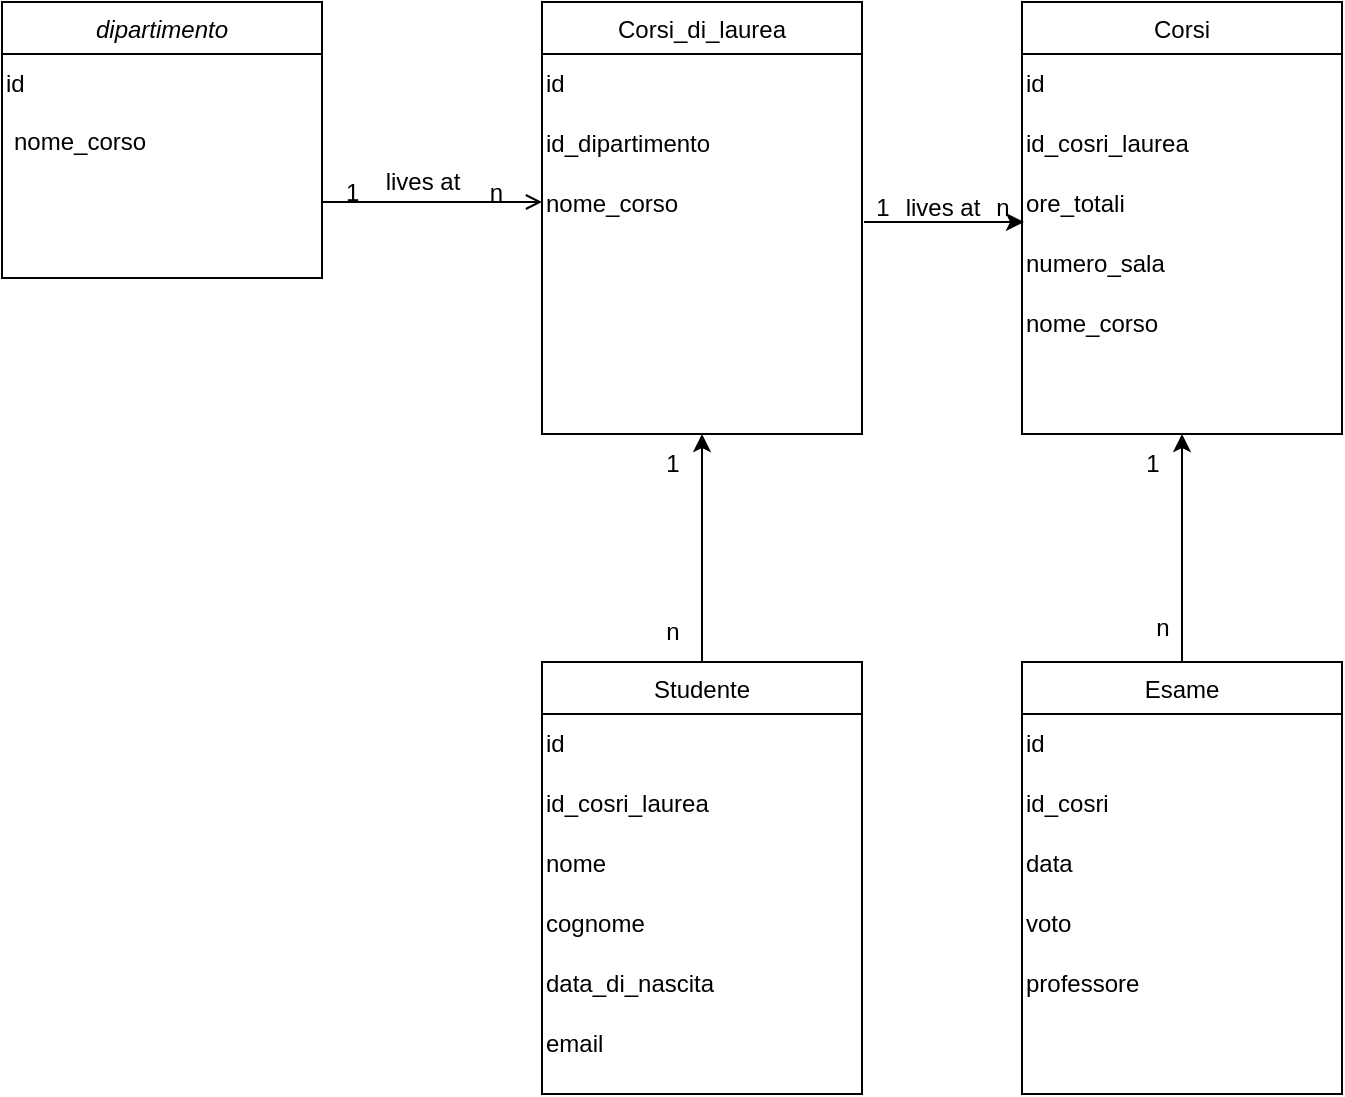 <mxfile version="24.6.5" type="github">
  <diagram id="C5RBs43oDa-KdzZeNtuy" name="Page-1">
    <mxGraphModel dx="1867" dy="780" grid="1" gridSize="10" guides="1" tooltips="1" connect="1" arrows="1" fold="1" page="1" pageScale="1" pageWidth="827" pageHeight="1169" math="0" shadow="0">
      <root>
        <mxCell id="WIyWlLk6GJQsqaUBKTNV-0" />
        <mxCell id="WIyWlLk6GJQsqaUBKTNV-1" parent="WIyWlLk6GJQsqaUBKTNV-0" />
        <mxCell id="zkfFHV4jXpPFQw0GAbJ--0" value="dipartimento" style="swimlane;fontStyle=2;align=center;verticalAlign=top;childLayout=stackLayout;horizontal=1;startSize=26;horizontalStack=0;resizeParent=1;resizeLast=0;collapsible=1;marginBottom=0;rounded=0;shadow=0;strokeWidth=1;" parent="WIyWlLk6GJQsqaUBKTNV-1" vertex="1">
          <mxGeometry x="10" y="60" width="160" height="138" as="geometry">
            <mxRectangle x="230" y="140" width="160" height="26" as="alternateBounds" />
          </mxGeometry>
        </mxCell>
        <mxCell id="thQieboYZSd6Ycfa3kcC-0" value="id" style="text;html=1;align=left;verticalAlign=middle;resizable=0;points=[];autosize=1;strokeColor=none;fillColor=none;" vertex="1" parent="zkfFHV4jXpPFQw0GAbJ--0">
          <mxGeometry y="26" width="160" height="30" as="geometry" />
        </mxCell>
        <mxCell id="zkfFHV4jXpPFQw0GAbJ--1" value="nome_corso" style="text;align=left;verticalAlign=top;spacingLeft=4;spacingRight=4;overflow=hidden;rotatable=0;points=[[0,0.5],[1,0.5]];portConstraint=eastwest;" parent="zkfFHV4jXpPFQw0GAbJ--0" vertex="1">
          <mxGeometry y="56" width="160" height="26" as="geometry" />
        </mxCell>
        <mxCell id="zkfFHV4jXpPFQw0GAbJ--17" value="Corsi_di_laurea" style="swimlane;fontStyle=0;align=center;verticalAlign=top;childLayout=stackLayout;horizontal=1;startSize=26;horizontalStack=0;resizeParent=1;resizeLast=0;collapsible=1;marginBottom=0;rounded=0;shadow=0;strokeWidth=1;" parent="WIyWlLk6GJQsqaUBKTNV-1" vertex="1">
          <mxGeometry x="280" y="60" width="160" height="216" as="geometry">
            <mxRectangle x="550" y="140" width="160" height="26" as="alternateBounds" />
          </mxGeometry>
        </mxCell>
        <mxCell id="thQieboYZSd6Ycfa3kcC-1" value="id" style="text;html=1;align=left;verticalAlign=middle;resizable=0;points=[];autosize=1;strokeColor=none;fillColor=none;" vertex="1" parent="zkfFHV4jXpPFQw0GAbJ--17">
          <mxGeometry y="26" width="160" height="30" as="geometry" />
        </mxCell>
        <mxCell id="thQieboYZSd6Ycfa3kcC-5" value="id_dipartimento" style="text;html=1;align=left;verticalAlign=middle;resizable=0;points=[];autosize=1;strokeColor=none;fillColor=none;" vertex="1" parent="zkfFHV4jXpPFQw0GAbJ--17">
          <mxGeometry y="56" width="160" height="30" as="geometry" />
        </mxCell>
        <mxCell id="thQieboYZSd6Ycfa3kcC-2" value="nome_corso" style="text;html=1;align=left;verticalAlign=middle;resizable=0;points=[];autosize=1;strokeColor=none;fillColor=none;" vertex="1" parent="zkfFHV4jXpPFQw0GAbJ--17">
          <mxGeometry y="86" width="160" height="30" as="geometry" />
        </mxCell>
        <mxCell id="zkfFHV4jXpPFQw0GAbJ--26" value="" style="endArrow=open;shadow=0;strokeWidth=1;rounded=0;curved=0;endFill=1;edgeStyle=elbowEdgeStyle;elbow=vertical;" parent="WIyWlLk6GJQsqaUBKTNV-1" source="zkfFHV4jXpPFQw0GAbJ--0" target="zkfFHV4jXpPFQw0GAbJ--17" edge="1">
          <mxGeometry x="0.5" y="41" relative="1" as="geometry">
            <mxPoint x="380" y="192" as="sourcePoint" />
            <mxPoint x="540" y="192" as="targetPoint" />
            <mxPoint x="-40" y="32" as="offset" />
            <Array as="points">
              <mxPoint x="210" y="160" />
            </Array>
          </mxGeometry>
        </mxCell>
        <mxCell id="zkfFHV4jXpPFQw0GAbJ--27" value="1" style="resizable=0;align=left;verticalAlign=bottom;labelBackgroundColor=none;fontSize=12;" parent="zkfFHV4jXpPFQw0GAbJ--26" connectable="0" vertex="1">
          <mxGeometry x="-1" relative="1" as="geometry">
            <mxPoint x="10" y="4" as="offset" />
          </mxGeometry>
        </mxCell>
        <mxCell id="zkfFHV4jXpPFQw0GAbJ--28" value="n" style="resizable=0;align=right;verticalAlign=bottom;labelBackgroundColor=none;fontSize=12;" parent="zkfFHV4jXpPFQw0GAbJ--26" connectable="0" vertex="1">
          <mxGeometry x="1" relative="1" as="geometry">
            <mxPoint x="-18" y="4" as="offset" />
          </mxGeometry>
        </mxCell>
        <mxCell id="zkfFHV4jXpPFQw0GAbJ--29" value="lives at" style="text;html=1;resizable=0;points=[];;align=center;verticalAlign=middle;labelBackgroundColor=none;rounded=0;shadow=0;strokeWidth=1;fontSize=12;" parent="zkfFHV4jXpPFQw0GAbJ--26" vertex="1" connectable="0">
          <mxGeometry x="0.5" y="49" relative="1" as="geometry">
            <mxPoint x="-33" y="39" as="offset" />
          </mxGeometry>
        </mxCell>
        <mxCell id="thQieboYZSd6Ycfa3kcC-6" value="Corsi" style="swimlane;fontStyle=0;align=center;verticalAlign=top;childLayout=stackLayout;horizontal=1;startSize=26;horizontalStack=0;resizeParent=1;resizeLast=0;collapsible=1;marginBottom=0;rounded=0;shadow=0;strokeWidth=1;" vertex="1" parent="WIyWlLk6GJQsqaUBKTNV-1">
          <mxGeometry x="520" y="60" width="160" height="216" as="geometry">
            <mxRectangle x="550" y="140" width="160" height="26" as="alternateBounds" />
          </mxGeometry>
        </mxCell>
        <mxCell id="thQieboYZSd6Ycfa3kcC-7" value="id" style="text;html=1;align=left;verticalAlign=middle;resizable=0;points=[];autosize=1;strokeColor=none;fillColor=none;" vertex="1" parent="thQieboYZSd6Ycfa3kcC-6">
          <mxGeometry y="26" width="160" height="30" as="geometry" />
        </mxCell>
        <mxCell id="thQieboYZSd6Ycfa3kcC-8" value="id_cosri_laurea" style="text;html=1;align=left;verticalAlign=middle;resizable=0;points=[];autosize=1;strokeColor=none;fillColor=none;" vertex="1" parent="thQieboYZSd6Ycfa3kcC-6">
          <mxGeometry y="56" width="160" height="30" as="geometry" />
        </mxCell>
        <mxCell id="thQieboYZSd6Ycfa3kcC-10" value="ore_totali" style="text;html=1;align=left;verticalAlign=middle;resizable=0;points=[];autosize=1;strokeColor=none;fillColor=none;" vertex="1" parent="thQieboYZSd6Ycfa3kcC-6">
          <mxGeometry y="86" width="160" height="30" as="geometry" />
        </mxCell>
        <mxCell id="thQieboYZSd6Ycfa3kcC-11" value="numero_sala" style="text;html=1;align=left;verticalAlign=middle;resizable=0;points=[];autosize=1;strokeColor=none;fillColor=none;" vertex="1" parent="thQieboYZSd6Ycfa3kcC-6">
          <mxGeometry y="116" width="160" height="30" as="geometry" />
        </mxCell>
        <mxCell id="thQieboYZSd6Ycfa3kcC-18" value="nome_corso" style="text;html=1;align=left;verticalAlign=middle;resizable=0;points=[];autosize=1;strokeColor=none;fillColor=none;" vertex="1" parent="thQieboYZSd6Ycfa3kcC-6">
          <mxGeometry y="146" width="160" height="30" as="geometry" />
        </mxCell>
        <mxCell id="thQieboYZSd6Ycfa3kcC-12" value="" style="endArrow=classic;html=1;rounded=0;" edge="1" parent="WIyWlLk6GJQsqaUBKTNV-1">
          <mxGeometry width="50" height="50" relative="1" as="geometry">
            <mxPoint x="441" y="170" as="sourcePoint" />
            <mxPoint x="521" y="170" as="targetPoint" />
            <Array as="points">
              <mxPoint x="500" y="170" />
            </Array>
          </mxGeometry>
        </mxCell>
        <mxCell id="thQieboYZSd6Ycfa3kcC-13" value="1" style="text;html=1;align=center;verticalAlign=middle;resizable=0;points=[];autosize=1;strokeColor=none;fillColor=none;" vertex="1" parent="WIyWlLk6GJQsqaUBKTNV-1">
          <mxGeometry x="435" y="148" width="30" height="30" as="geometry" />
        </mxCell>
        <mxCell id="thQieboYZSd6Ycfa3kcC-14" value="n" style="text;html=1;align=center;verticalAlign=middle;resizable=0;points=[];autosize=1;strokeColor=none;fillColor=none;" vertex="1" parent="WIyWlLk6GJQsqaUBKTNV-1">
          <mxGeometry x="495" y="148" width="30" height="30" as="geometry" />
        </mxCell>
        <mxCell id="thQieboYZSd6Ycfa3kcC-17" value="lives at" style="text;html=1;align=center;verticalAlign=middle;resizable=0;points=[];autosize=1;strokeColor=none;fillColor=none;" vertex="1" parent="WIyWlLk6GJQsqaUBKTNV-1">
          <mxGeometry x="450" y="148" width="60" height="30" as="geometry" />
        </mxCell>
        <mxCell id="thQieboYZSd6Ycfa3kcC-20" value="Studente" style="swimlane;fontStyle=0;align=center;verticalAlign=top;childLayout=stackLayout;horizontal=1;startSize=26;horizontalStack=0;resizeParent=1;resizeLast=0;collapsible=1;marginBottom=0;rounded=0;shadow=0;strokeWidth=1;" vertex="1" parent="WIyWlLk6GJQsqaUBKTNV-1">
          <mxGeometry x="280" y="390" width="160" height="216" as="geometry">
            <mxRectangle x="550" y="140" width="160" height="26" as="alternateBounds" />
          </mxGeometry>
        </mxCell>
        <mxCell id="thQieboYZSd6Ycfa3kcC-21" value="id" style="text;html=1;align=left;verticalAlign=middle;resizable=0;points=[];autosize=1;strokeColor=none;fillColor=none;" vertex="1" parent="thQieboYZSd6Ycfa3kcC-20">
          <mxGeometry y="26" width="160" height="30" as="geometry" />
        </mxCell>
        <mxCell id="thQieboYZSd6Ycfa3kcC-22" value="id_cosri_laurea" style="text;html=1;align=left;verticalAlign=middle;resizable=0;points=[];autosize=1;strokeColor=none;fillColor=none;" vertex="1" parent="thQieboYZSd6Ycfa3kcC-20">
          <mxGeometry y="56" width="160" height="30" as="geometry" />
        </mxCell>
        <mxCell id="thQieboYZSd6Ycfa3kcC-23" value="nome" style="text;html=1;align=left;verticalAlign=middle;resizable=0;points=[];autosize=1;strokeColor=none;fillColor=none;" vertex="1" parent="thQieboYZSd6Ycfa3kcC-20">
          <mxGeometry y="86" width="160" height="30" as="geometry" />
        </mxCell>
        <mxCell id="thQieboYZSd6Ycfa3kcC-24" value="cognome" style="text;html=1;align=left;verticalAlign=middle;resizable=0;points=[];autosize=1;strokeColor=none;fillColor=none;" vertex="1" parent="thQieboYZSd6Ycfa3kcC-20">
          <mxGeometry y="116" width="160" height="30" as="geometry" />
        </mxCell>
        <mxCell id="thQieboYZSd6Ycfa3kcC-25" value="data_di_nascita" style="text;html=1;align=left;verticalAlign=middle;resizable=0;points=[];autosize=1;strokeColor=none;fillColor=none;" vertex="1" parent="thQieboYZSd6Ycfa3kcC-20">
          <mxGeometry y="146" width="160" height="30" as="geometry" />
        </mxCell>
        <mxCell id="thQieboYZSd6Ycfa3kcC-32" value="email" style="text;html=1;align=left;verticalAlign=middle;resizable=0;points=[];autosize=1;strokeColor=none;fillColor=none;" vertex="1" parent="thQieboYZSd6Ycfa3kcC-20">
          <mxGeometry y="176" width="160" height="30" as="geometry" />
        </mxCell>
        <mxCell id="thQieboYZSd6Ycfa3kcC-26" value="Esame" style="swimlane;fontStyle=0;align=center;verticalAlign=top;childLayout=stackLayout;horizontal=1;startSize=26;horizontalStack=0;resizeParent=1;resizeLast=0;collapsible=1;marginBottom=0;rounded=0;shadow=0;strokeWidth=1;" vertex="1" parent="WIyWlLk6GJQsqaUBKTNV-1">
          <mxGeometry x="520" y="390" width="160" height="216" as="geometry">
            <mxRectangle x="550" y="140" width="160" height="26" as="alternateBounds" />
          </mxGeometry>
        </mxCell>
        <mxCell id="thQieboYZSd6Ycfa3kcC-27" value="id" style="text;html=1;align=left;verticalAlign=middle;resizable=0;points=[];autosize=1;strokeColor=none;fillColor=none;" vertex="1" parent="thQieboYZSd6Ycfa3kcC-26">
          <mxGeometry y="26" width="160" height="30" as="geometry" />
        </mxCell>
        <mxCell id="thQieboYZSd6Ycfa3kcC-28" value="id_cosri" style="text;html=1;align=left;verticalAlign=middle;resizable=0;points=[];autosize=1;strokeColor=none;fillColor=none;" vertex="1" parent="thQieboYZSd6Ycfa3kcC-26">
          <mxGeometry y="56" width="160" height="30" as="geometry" />
        </mxCell>
        <mxCell id="thQieboYZSd6Ycfa3kcC-29" value="data" style="text;html=1;align=left;verticalAlign=middle;resizable=0;points=[];autosize=1;strokeColor=none;fillColor=none;" vertex="1" parent="thQieboYZSd6Ycfa3kcC-26">
          <mxGeometry y="86" width="160" height="30" as="geometry" />
        </mxCell>
        <mxCell id="thQieboYZSd6Ycfa3kcC-30" value="voto" style="text;html=1;align=left;verticalAlign=middle;resizable=0;points=[];autosize=1;strokeColor=none;fillColor=none;" vertex="1" parent="thQieboYZSd6Ycfa3kcC-26">
          <mxGeometry y="116" width="160" height="30" as="geometry" />
        </mxCell>
        <mxCell id="thQieboYZSd6Ycfa3kcC-31" value="professore" style="text;html=1;align=left;verticalAlign=middle;resizable=0;points=[];autosize=1;strokeColor=none;fillColor=none;" vertex="1" parent="thQieboYZSd6Ycfa3kcC-26">
          <mxGeometry y="146" width="160" height="30" as="geometry" />
        </mxCell>
        <mxCell id="thQieboYZSd6Ycfa3kcC-33" value="" style="endArrow=classic;html=1;rounded=0;entryX=0.5;entryY=1;entryDx=0;entryDy=0;exitX=0.5;exitY=0;exitDx=0;exitDy=0;" edge="1" parent="WIyWlLk6GJQsqaUBKTNV-1" source="thQieboYZSd6Ycfa3kcC-20" target="zkfFHV4jXpPFQw0GAbJ--17">
          <mxGeometry width="50" height="50" relative="1" as="geometry">
            <mxPoint x="380" y="410" as="sourcePoint" />
            <mxPoint x="430" y="360" as="targetPoint" />
            <Array as="points">
              <mxPoint x="360" y="310" />
            </Array>
          </mxGeometry>
        </mxCell>
        <mxCell id="thQieboYZSd6Ycfa3kcC-34" value="n" style="text;html=1;align=center;verticalAlign=middle;resizable=0;points=[];autosize=1;strokeColor=none;fillColor=none;" vertex="1" parent="WIyWlLk6GJQsqaUBKTNV-1">
          <mxGeometry x="330" y="360" width="30" height="30" as="geometry" />
        </mxCell>
        <mxCell id="thQieboYZSd6Ycfa3kcC-35" value="1" style="text;html=1;align=center;verticalAlign=middle;resizable=0;points=[];autosize=1;strokeColor=none;fillColor=none;" vertex="1" parent="WIyWlLk6GJQsqaUBKTNV-1">
          <mxGeometry x="330" y="276" width="30" height="30" as="geometry" />
        </mxCell>
        <mxCell id="thQieboYZSd6Ycfa3kcC-36" value="" style="endArrow=classic;html=1;rounded=0;exitX=0.5;exitY=0;exitDx=0;exitDy=0;entryX=0.5;entryY=1;entryDx=0;entryDy=0;" edge="1" parent="WIyWlLk6GJQsqaUBKTNV-1" source="thQieboYZSd6Ycfa3kcC-26" target="thQieboYZSd6Ycfa3kcC-6">
          <mxGeometry width="50" height="50" relative="1" as="geometry">
            <mxPoint x="480" y="400" as="sourcePoint" />
            <mxPoint x="530" y="350" as="targetPoint" />
          </mxGeometry>
        </mxCell>
        <mxCell id="thQieboYZSd6Ycfa3kcC-37" value="n" style="text;html=1;align=center;verticalAlign=middle;resizable=0;points=[];autosize=1;strokeColor=none;fillColor=none;" vertex="1" parent="WIyWlLk6GJQsqaUBKTNV-1">
          <mxGeometry x="575" y="358" width="30" height="30" as="geometry" />
        </mxCell>
        <mxCell id="thQieboYZSd6Ycfa3kcC-38" value="1" style="text;html=1;align=center;verticalAlign=middle;resizable=0;points=[];autosize=1;strokeColor=none;fillColor=none;" vertex="1" parent="WIyWlLk6GJQsqaUBKTNV-1">
          <mxGeometry x="570" y="276" width="30" height="30" as="geometry" />
        </mxCell>
      </root>
    </mxGraphModel>
  </diagram>
</mxfile>

